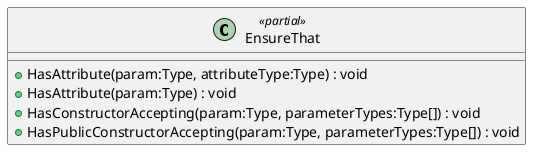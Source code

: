 @startuml
class EnsureThat <<partial>> {
    + HasAttribute(param:Type, attributeType:Type) : void
    + HasAttribute(param:Type) : void
    + HasConstructorAccepting(param:Type, parameterTypes:Type[]) : void
    + HasPublicConstructorAccepting(param:Type, parameterTypes:Type[]) : void
}
@enduml
